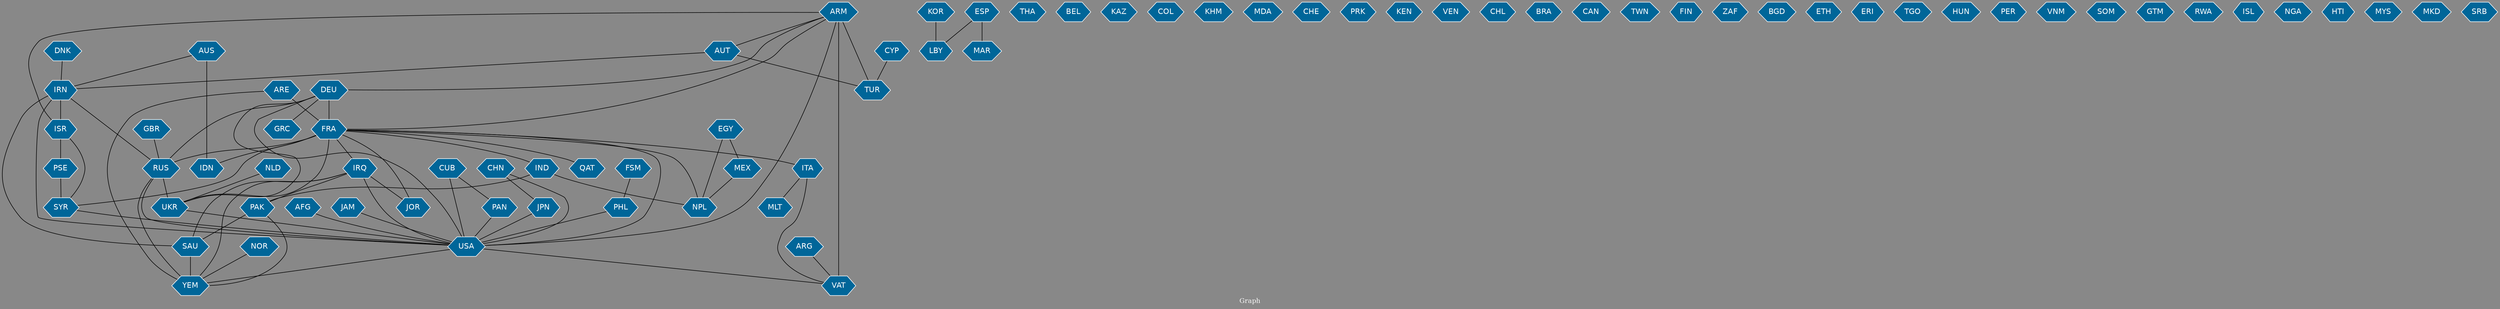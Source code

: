 // Countries together in item graph
graph {
	graph [bgcolor="#888888" fontcolor=white fontsize=12 label="Graph" outputorder=edgesfirst overlap=prism]
	node [color=white fillcolor="#006699" fontcolor=white fontname=Helvetica shape=hexagon style=filled]
	edge [arrowhead=open color=black fontcolor=white fontname=Courier fontsize=12]
		RUS [label=RUS]
		YEM [label=YEM]
		SAU [label=SAU]
		CUB [label=CUB]
		USA [label=USA]
		JPN [label=JPN]
		IDN [label=IDN]
		FRA [label=FRA]
		ESP [label=ESP]
		TUR [label=TUR]
		AUS [label=AUS]
		ARM [label=ARM]
		GBR [label=GBR]
		THA [label=THA]
		NPL [label=NPL]
		BEL [label=BEL]
		VAT [label=VAT]
		CHN [label=CHN]
		GRC [label=GRC]
		PHL [label=PHL]
		IRQ [label=IRQ]
		IRN [label=IRN]
		MEX [label=MEX]
		KAZ [label=KAZ]
		NOR [label=NOR]
		COL [label=COL]
		KHM [label=KHM]
		SYR [label=SYR]
		PAN [label=PAN]
		LBY [label=LBY]
		MDA [label=MDA]
		AFG [label=AFG]
		PSE [label=PSE]
		DNK [label=DNK]
		CHE [label=CHE]
		IND [label=IND]
		PAK [label=PAK]
		UKR [label=UKR]
		ISR [label=ISR]
		DEU [label=DEU]
		KOR [label=KOR]
		PRK [label=PRK]
		NLD [label=NLD]
		JOR [label=JOR]
		CYP [label=CYP]
		KEN [label=KEN]
		VEN [label=VEN]
		ITA [label=ITA]
		CHL [label=CHL]
		EGY [label=EGY]
		BRA [label=BRA]
		CAN [label=CAN]
		MLT [label=MLT]
		TWN [label=TWN]
		AUT [label=AUT]
		MAR [label=MAR]
		FIN [label=FIN]
		ZAF [label=ZAF]
		QAT [label=QAT]
		BGD [label=BGD]
		ETH [label=ETH]
		ERI [label=ERI]
		TGO [label=TGO]
		HUN [label=HUN]
		ARG [label=ARG]
		PER [label=PER]
		VNM [label=VNM]
		FSM [label=FSM]
		SOM [label=SOM]
		GTM [label=GTM]
		ARE [label=ARE]
		RWA [label=RWA]
		JAM [label=JAM]
		ISL [label=ISL]
		NGA [label=NGA]
		HTI [label=HTI]
		MYS [label=MYS]
		MKD [label=MKD]
		SRB [label=SRB]
			FRA -- IDN [weight=17]
			IRN -- RUS [weight=6]
			FRA -- USA [weight=3]
			DEU -- FRA [weight=2]
			DEU -- UKR [weight=2]
			JAM -- USA [weight=1]
			ISR -- PSE [weight=11]
			DEU -- RUS [weight=3]
			IND -- PAK [weight=1]
			IRN -- USA [weight=12]
			CHN -- USA [weight=3]
			CUB -- PAN [weight=1]
			FRA -- ITA [weight=1]
			FSM -- PHL [weight=1]
			PSE -- SYR [weight=6]
			ISR -- SYR [weight=1]
			SAU -- YEM [weight=9]
			IRQ -- USA [weight=3]
			AUT -- IRN [weight=1]
			DNK -- IRN [weight=1]
			EGY -- MEX [weight=1]
			IRQ -- PAK [weight=1]
			ARE -- YEM [weight=1]
			FRA -- IRQ [weight=1]
			ESP -- LBY [weight=2]
			CYP -- TUR [weight=2]
			ARM -- TUR [weight=11]
			EGY -- NPL [weight=1]
			MEX -- NPL [weight=1]
			IRQ -- YEM [weight=1]
			ARM -- FRA [weight=4]
			IRN -- SAU [weight=1]
			KOR -- LBY [weight=2]
			NLD -- UKR [weight=1]
			FRA -- SYR [weight=8]
			ARM -- USA [weight=1]
			ARG -- VAT [weight=2]
			FRA -- IND [weight=1]
			ESP -- MAR [weight=4]
			IRQ -- JOR [weight=1]
			CHN -- JPN [weight=1]
			ITA -- VAT [weight=1]
			RUS -- USA [weight=3]
			FRA -- QAT [weight=1]
			SYR -- USA [weight=1]
			UKR -- USA [weight=1]
			RUS -- UKR [weight=5]
			IRN -- ISR [weight=5]
			IRQ -- SAU [weight=1]
			GBR -- RUS [weight=1]
			FRA -- RUS [weight=4]
			FRA -- JOR [weight=2]
			CUB -- USA [weight=19]
			NOR -- YEM [weight=1]
			USA -- VAT [weight=1]
			DEU -- GRC [weight=1]
			PAN -- USA [weight=2]
			USA -- YEM [weight=2]
			ITA -- MLT [weight=1]
			DEU -- USA [weight=1]
			RUS -- YEM [weight=1]
			JPN -- USA [weight=1]
			ARM -- VAT [weight=9]
			ARM -- ISR [weight=1]
			ARM -- AUT [weight=2]
			FRA -- NPL [weight=4]
			PAK -- SAU [weight=1]
			AUS -- IDN [weight=5]
			FRA -- UKR [weight=2]
			PAK -- YEM [weight=2]
			ARM -- DEU [weight=5]
			IND -- NPL [weight=1]
			AUT -- TUR [weight=2]
			AFG -- USA [weight=1]
			AUS -- IRN [weight=2]
			PHL -- USA [weight=1]
			ARE -- FRA [weight=2]
}